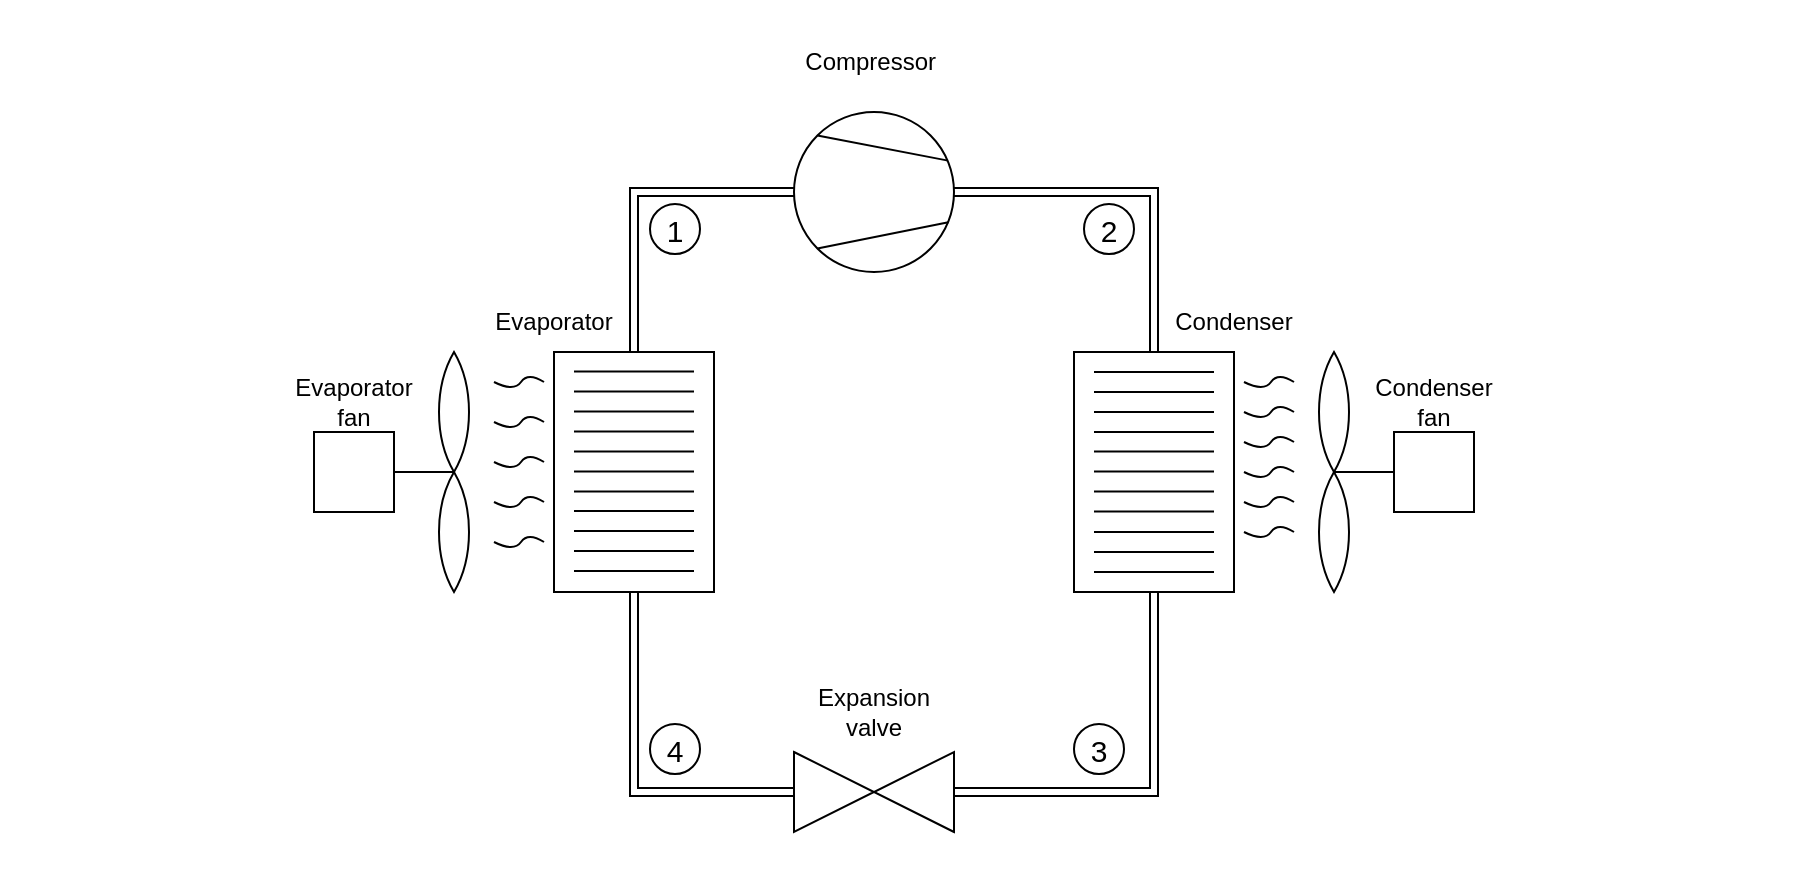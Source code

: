 <mxfile version="17.4.4" type="device"><diagram id="86LWPGzjrzok_drfQPmZ" name="Page-1"><mxGraphModel dx="1087" dy="529" grid="0" gridSize="10" guides="1" tooltips="1" connect="1" arrows="1" fold="1" page="1" pageScale="1" pageWidth="930" pageHeight="459" math="0" shadow="0"><root><mxCell id="0"/><mxCell id="1" parent="0"/><mxCell id="T0VQDDk7Vr0k8I6lb6Ah-1" value="" style="group" parent="1" vertex="1" connectable="0"><mxGeometry x="13" y="14" width="900" height="440" as="geometry"/></mxCell><mxCell id="ViR2Tt4yyh8v6bLRr8B0-2" value="" style="ellipse;whiteSpace=wrap;html=1;aspect=fixed;" parent="T0VQDDk7Vr0k8I6lb6Ah-1" vertex="1"><mxGeometry x="397" y="56" width="80" height="80" as="geometry"/></mxCell><mxCell id="ViR2Tt4yyh8v6bLRr8B0-4" value="" style="rounded=0;whiteSpace=wrap;html=1;" parent="T0VQDDk7Vr0k8I6lb6Ah-1" vertex="1"><mxGeometry x="537" y="176" width="80" height="120" as="geometry"/></mxCell><mxCell id="ViR2Tt4yyh8v6bLRr8B0-5" value="" style="rounded=0;whiteSpace=wrap;html=1;" parent="T0VQDDk7Vr0k8I6lb6Ah-1" vertex="1"><mxGeometry x="277" y="176" width="80" height="120" as="geometry"/></mxCell><mxCell id="ViR2Tt4yyh8v6bLRr8B0-6" value="" style="triangle;whiteSpace=wrap;html=1;rotation=-180;" parent="T0VQDDk7Vr0k8I6lb6Ah-1" vertex="1"><mxGeometry x="437" y="376" width="40" height="40" as="geometry"/></mxCell><mxCell id="ViR2Tt4yyh8v6bLRr8B0-7" value="" style="triangle;whiteSpace=wrap;html=1;" parent="T0VQDDk7Vr0k8I6lb6Ah-1" vertex="1"><mxGeometry x="397" y="376" width="40" height="40" as="geometry"/></mxCell><mxCell id="ViR2Tt4yyh8v6bLRr8B0-15" value="" style="whiteSpace=wrap;html=1;shape=mxgraph.basic.pointed_oval" parent="T0VQDDk7Vr0k8I6lb6Ah-1" vertex="1"><mxGeometry x="657" y="176" width="20" height="60" as="geometry"/></mxCell><mxCell id="ViR2Tt4yyh8v6bLRr8B0-16" value="" style="whiteSpace=wrap;html=1;shape=mxgraph.basic.pointed_oval" parent="T0VQDDk7Vr0k8I6lb6Ah-1" vertex="1"><mxGeometry x="657" y="236" width="20" height="60" as="geometry"/></mxCell><mxCell id="ViR2Tt4yyh8v6bLRr8B0-18" value="" style="endArrow=none;html=1;rounded=0;entryX=0.5;entryY=0;entryDx=0;entryDy=0;entryPerimeter=0;" parent="T0VQDDk7Vr0k8I6lb6Ah-1" target="ViR2Tt4yyh8v6bLRr8B0-16" edge="1"><mxGeometry width="50" height="50" relative="1" as="geometry"><mxPoint x="697" y="236" as="sourcePoint"/><mxPoint x="667" y="246" as="targetPoint"/></mxGeometry></mxCell><mxCell id="ViR2Tt4yyh8v6bLRr8B0-19" value="" style="rounded=0;whiteSpace=wrap;html=1;" parent="T0VQDDk7Vr0k8I6lb6Ah-1" vertex="1"><mxGeometry x="697" y="216" width="40" height="40" as="geometry"/></mxCell><mxCell id="ViR2Tt4yyh8v6bLRr8B0-20" value="" style="whiteSpace=wrap;html=1;shape=mxgraph.basic.pointed_oval" parent="T0VQDDk7Vr0k8I6lb6Ah-1" vertex="1"><mxGeometry x="217" y="176" width="20" height="60" as="geometry"/></mxCell><mxCell id="ViR2Tt4yyh8v6bLRr8B0-21" value="" style="whiteSpace=wrap;html=1;shape=mxgraph.basic.pointed_oval" parent="T0VQDDk7Vr0k8I6lb6Ah-1" vertex="1"><mxGeometry x="217" y="236" width="20" height="60" as="geometry"/></mxCell><mxCell id="ViR2Tt4yyh8v6bLRr8B0-22" value="" style="endArrow=none;html=1;rounded=0;entryX=0.5;entryY=0;entryDx=0;entryDy=0;entryPerimeter=0;exitX=1;exitY=0.5;exitDx=0;exitDy=0;" parent="T0VQDDk7Vr0k8I6lb6Ah-1" source="ViR2Tt4yyh8v6bLRr8B0-23" target="ViR2Tt4yyh8v6bLRr8B0-21" edge="1"><mxGeometry width="50" height="50" relative="1" as="geometry"><mxPoint x="197" y="236" as="sourcePoint"/><mxPoint x="167" y="246" as="targetPoint"/></mxGeometry></mxCell><mxCell id="ViR2Tt4yyh8v6bLRr8B0-23" value="" style="rounded=0;whiteSpace=wrap;html=1;" parent="T0VQDDk7Vr0k8I6lb6Ah-1" vertex="1"><mxGeometry x="157" y="216" width="40" height="40" as="geometry"/></mxCell><mxCell id="ViR2Tt4yyh8v6bLRr8B0-27" value="" style="endArrow=none;html=1;rounded=0;entryX=1;entryY=0.5;entryDx=0;entryDy=0;exitX=0.5;exitY=0;exitDx=0;exitDy=0;shape=link;" parent="T0VQDDk7Vr0k8I6lb6Ah-1" source="ViR2Tt4yyh8v6bLRr8B0-4" edge="1"><mxGeometry width="50" height="50" relative="1" as="geometry"><mxPoint x="387" y="346" as="sourcePoint"/><mxPoint x="477" y="96" as="targetPoint"/><Array as="points"><mxPoint x="577" y="96"/></Array></mxGeometry></mxCell><mxCell id="ViR2Tt4yyh8v6bLRr8B0-28" value="" style="endArrow=none;html=1;rounded=0;entryX=0.5;entryY=1;entryDx=0;entryDy=0;exitX=0;exitY=0.5;exitDx=0;exitDy=0;shape=link;" parent="T0VQDDk7Vr0k8I6lb6Ah-1" source="ViR2Tt4yyh8v6bLRr8B0-6" target="ViR2Tt4yyh8v6bLRr8B0-4" edge="1"><mxGeometry width="50" height="50" relative="1" as="geometry"><mxPoint x="537" y="396" as="sourcePoint"/><mxPoint x="487" y="106" as="targetPoint"/><Array as="points"><mxPoint x="577" y="396"/></Array></mxGeometry></mxCell><mxCell id="ViR2Tt4yyh8v6bLRr8B0-32" value="" style="endArrow=none;html=1;rounded=0;exitX=0.5;exitY=1;exitDx=0;exitDy=0;entryX=0;entryY=0.5;entryDx=0;entryDy=0;shape=link;" parent="T0VQDDk7Vr0k8I6lb6Ah-1" source="ViR2Tt4yyh8v6bLRr8B0-5" target="ViR2Tt4yyh8v6bLRr8B0-7" edge="1"><mxGeometry width="50" height="50" relative="1" as="geometry"><mxPoint x="487" y="406" as="sourcePoint"/><mxPoint x="647" y="406" as="targetPoint"/><Array as="points"><mxPoint x="317" y="396"/></Array></mxGeometry></mxCell><mxCell id="ViR2Tt4yyh8v6bLRr8B0-33" value="" style="endArrow=none;html=1;rounded=0;entryX=0.5;entryY=0;entryDx=0;entryDy=0;exitX=0;exitY=0.5;exitDx=0;exitDy=0;shape=link;" parent="T0VQDDk7Vr0k8I6lb6Ah-1" source="ViR2Tt4yyh8v6bLRr8B0-2" target="ViR2Tt4yyh8v6bLRr8B0-5" edge="1"><mxGeometry width="50" height="50" relative="1" as="geometry"><mxPoint x="337" y="66" as="sourcePoint"/><mxPoint x="407" y="406" as="targetPoint"/><Array as="points"><mxPoint x="317" y="96"/></Array></mxGeometry></mxCell><mxCell id="ViR2Tt4yyh8v6bLRr8B0-34" value="" style="endArrow=none;html=1;rounded=0;entryX=0.963;entryY=0.304;entryDx=0;entryDy=0;entryPerimeter=0;exitX=0;exitY=0;exitDx=0;exitDy=0;" parent="T0VQDDk7Vr0k8I6lb6Ah-1" source="ViR2Tt4yyh8v6bLRr8B0-2" target="ViR2Tt4yyh8v6bLRr8B0-2" edge="1"><mxGeometry width="50" height="50" relative="1" as="geometry"><mxPoint x="527" y="296" as="sourcePoint"/><mxPoint x="577" y="246" as="targetPoint"/></mxGeometry></mxCell><mxCell id="ViR2Tt4yyh8v6bLRr8B0-35" value="" style="endArrow=none;html=1;rounded=0;entryX=0.965;entryY=0.689;entryDx=0;entryDy=0;exitX=0;exitY=1;exitDx=0;exitDy=0;entryPerimeter=0;" parent="T0VQDDk7Vr0k8I6lb6Ah-1" source="ViR2Tt4yyh8v6bLRr8B0-2" target="ViR2Tt4yyh8v6bLRr8B0-2" edge="1"><mxGeometry width="50" height="50" relative="1" as="geometry"><mxPoint x="507" y="56" as="sourcePoint"/><mxPoint x="479.64" y="84.24" as="targetPoint"/></mxGeometry></mxCell><mxCell id="ViR2Tt4yyh8v6bLRr8B0-55" value="" style="endArrow=none;html=1;rounded=0;" parent="T0VQDDk7Vr0k8I6lb6Ah-1" edge="1"><mxGeometry width="50" height="50" relative="1" as="geometry"><mxPoint x="347" y="215.77" as="sourcePoint"/><mxPoint x="287" y="215.77" as="targetPoint"/></mxGeometry></mxCell><mxCell id="ViR2Tt4yyh8v6bLRr8B0-56" value="" style="endArrow=none;html=1;rounded=0;" parent="T0VQDDk7Vr0k8I6lb6Ah-1" edge="1"><mxGeometry width="50" height="50" relative="1" as="geometry"><mxPoint x="347" y="225.77" as="sourcePoint"/><mxPoint x="287" y="225.77" as="targetPoint"/></mxGeometry></mxCell><mxCell id="ViR2Tt4yyh8v6bLRr8B0-57" value="" style="endArrow=none;html=1;rounded=0;" parent="T0VQDDk7Vr0k8I6lb6Ah-1" edge="1"><mxGeometry width="50" height="50" relative="1" as="geometry"><mxPoint x="347" y="235.77" as="sourcePoint"/><mxPoint x="287" y="235.77" as="targetPoint"/></mxGeometry></mxCell><mxCell id="ViR2Tt4yyh8v6bLRr8B0-58" value="" style="endArrow=none;html=1;rounded=0;" parent="T0VQDDk7Vr0k8I6lb6Ah-1" edge="1"><mxGeometry width="50" height="50" relative="1" as="geometry"><mxPoint x="347" y="245.77" as="sourcePoint"/><mxPoint x="287" y="245.77" as="targetPoint"/></mxGeometry></mxCell><mxCell id="ViR2Tt4yyh8v6bLRr8B0-59" value="" style="endArrow=none;html=1;rounded=0;" parent="T0VQDDk7Vr0k8I6lb6Ah-1" edge="1"><mxGeometry width="50" height="50" relative="1" as="geometry"><mxPoint x="347" y="255.46" as="sourcePoint"/><mxPoint x="287" y="255.46" as="targetPoint"/></mxGeometry></mxCell><mxCell id="ViR2Tt4yyh8v6bLRr8B0-60" value="" style="endArrow=none;html=1;rounded=0;" parent="T0VQDDk7Vr0k8I6lb6Ah-1" edge="1"><mxGeometry width="50" height="50" relative="1" as="geometry"><mxPoint x="347" y="265.46" as="sourcePoint"/><mxPoint x="287" y="265.46" as="targetPoint"/></mxGeometry></mxCell><mxCell id="ViR2Tt4yyh8v6bLRr8B0-61" value="" style="endArrow=none;html=1;rounded=0;" parent="T0VQDDk7Vr0k8I6lb6Ah-1" edge="1"><mxGeometry width="50" height="50" relative="1" as="geometry"><mxPoint x="347" y="275.46" as="sourcePoint"/><mxPoint x="287" y="275.46" as="targetPoint"/></mxGeometry></mxCell><mxCell id="ViR2Tt4yyh8v6bLRr8B0-62" value="" style="endArrow=none;html=1;rounded=0;" parent="T0VQDDk7Vr0k8I6lb6Ah-1" edge="1"><mxGeometry width="50" height="50" relative="1" as="geometry"><mxPoint x="347" y="285.46" as="sourcePoint"/><mxPoint x="287" y="285.46" as="targetPoint"/></mxGeometry></mxCell><mxCell id="ViR2Tt4yyh8v6bLRr8B0-63" value="" style="endArrow=none;html=1;rounded=0;" parent="T0VQDDk7Vr0k8I6lb6Ah-1" edge="1"><mxGeometry width="50" height="50" relative="1" as="geometry"><mxPoint x="607" y="186" as="sourcePoint"/><mxPoint x="547" y="186" as="targetPoint"/></mxGeometry></mxCell><mxCell id="ViR2Tt4yyh8v6bLRr8B0-64" value="" style="endArrow=none;html=1;rounded=0;" parent="T0VQDDk7Vr0k8I6lb6Ah-1" edge="1"><mxGeometry width="50" height="50" relative="1" as="geometry"><mxPoint x="607" y="196" as="sourcePoint"/><mxPoint x="547" y="196" as="targetPoint"/></mxGeometry></mxCell><mxCell id="ViR2Tt4yyh8v6bLRr8B0-65" value="" style="endArrow=none;html=1;rounded=0;" parent="T0VQDDk7Vr0k8I6lb6Ah-1" edge="1"><mxGeometry width="50" height="50" relative="1" as="geometry"><mxPoint x="607" y="206" as="sourcePoint"/><mxPoint x="547" y="206" as="targetPoint"/></mxGeometry></mxCell><mxCell id="ViR2Tt4yyh8v6bLRr8B0-66" value="" style="endArrow=none;html=1;rounded=0;" parent="T0VQDDk7Vr0k8I6lb6Ah-1" edge="1"><mxGeometry width="50" height="50" relative="1" as="geometry"><mxPoint x="607" y="216" as="sourcePoint"/><mxPoint x="547" y="216" as="targetPoint"/></mxGeometry></mxCell><mxCell id="ViR2Tt4yyh8v6bLRr8B0-67" value="" style="endArrow=none;html=1;rounded=0;" parent="T0VQDDk7Vr0k8I6lb6Ah-1" edge="1"><mxGeometry width="50" height="50" relative="1" as="geometry"><mxPoint x="607" y="225.69" as="sourcePoint"/><mxPoint x="547" y="225.69" as="targetPoint"/></mxGeometry></mxCell><mxCell id="ViR2Tt4yyh8v6bLRr8B0-68" value="" style="endArrow=none;html=1;rounded=0;" parent="T0VQDDk7Vr0k8I6lb6Ah-1" edge="1"><mxGeometry width="50" height="50" relative="1" as="geometry"><mxPoint x="607" y="235.69" as="sourcePoint"/><mxPoint x="547" y="235.69" as="targetPoint"/></mxGeometry></mxCell><mxCell id="ViR2Tt4yyh8v6bLRr8B0-69" value="" style="endArrow=none;html=1;rounded=0;" parent="T0VQDDk7Vr0k8I6lb6Ah-1" edge="1"><mxGeometry width="50" height="50" relative="1" as="geometry"><mxPoint x="607" y="245.69" as="sourcePoint"/><mxPoint x="547" y="245.69" as="targetPoint"/></mxGeometry></mxCell><mxCell id="ViR2Tt4yyh8v6bLRr8B0-70" value="" style="endArrow=none;html=1;rounded=0;" parent="T0VQDDk7Vr0k8I6lb6Ah-1" edge="1"><mxGeometry width="50" height="50" relative="1" as="geometry"><mxPoint x="607" y="255.69" as="sourcePoint"/><mxPoint x="547" y="255.69" as="targetPoint"/></mxGeometry></mxCell><mxCell id="ViR2Tt4yyh8v6bLRr8B0-71" value="" style="endArrow=none;html=1;rounded=0;" parent="T0VQDDk7Vr0k8I6lb6Ah-1" edge="1"><mxGeometry width="50" height="50" relative="1" as="geometry"><mxPoint x="607" y="266.0" as="sourcePoint"/><mxPoint x="547" y="266.0" as="targetPoint"/></mxGeometry></mxCell><mxCell id="ViR2Tt4yyh8v6bLRr8B0-72" value="" style="endArrow=none;html=1;rounded=0;" parent="T0VQDDk7Vr0k8I6lb6Ah-1" edge="1"><mxGeometry width="50" height="50" relative="1" as="geometry"><mxPoint x="607" y="276.0" as="sourcePoint"/><mxPoint x="547" y="276.0" as="targetPoint"/></mxGeometry></mxCell><mxCell id="ViR2Tt4yyh8v6bLRr8B0-73" value="" style="endArrow=none;html=1;rounded=0;" parent="T0VQDDk7Vr0k8I6lb6Ah-1" edge="1"><mxGeometry width="50" height="50" relative="1" as="geometry"><mxPoint x="607" y="286.0" as="sourcePoint"/><mxPoint x="547" y="286.0" as="targetPoint"/></mxGeometry></mxCell><mxCell id="ViR2Tt4yyh8v6bLRr8B0-74" value="" style="endArrow=none;html=1;rounded=0;" parent="T0VQDDk7Vr0k8I6lb6Ah-1" edge="1"><mxGeometry width="50" height="50" relative="1" as="geometry"><mxPoint x="347" y="185.77" as="sourcePoint"/><mxPoint x="287" y="185.77" as="targetPoint"/></mxGeometry></mxCell><mxCell id="ViR2Tt4yyh8v6bLRr8B0-75" value="" style="endArrow=none;html=1;rounded=0;" parent="T0VQDDk7Vr0k8I6lb6Ah-1" edge="1"><mxGeometry width="50" height="50" relative="1" as="geometry"><mxPoint x="347" y="195.77" as="sourcePoint"/><mxPoint x="287" y="195.77" as="targetPoint"/></mxGeometry></mxCell><mxCell id="ViR2Tt4yyh8v6bLRr8B0-76" value="" style="endArrow=none;html=1;rounded=0;" parent="T0VQDDk7Vr0k8I6lb6Ah-1" edge="1"><mxGeometry width="50" height="50" relative="1" as="geometry"><mxPoint x="347" y="205.77" as="sourcePoint"/><mxPoint x="287" y="205.77" as="targetPoint"/></mxGeometry></mxCell><mxCell id="ViR2Tt4yyh8v6bLRr8B0-86" value="Compressor&amp;nbsp;" style="text;html=1;strokeColor=none;fillColor=none;align=center;verticalAlign=middle;whiteSpace=wrap;rounded=0;" parent="T0VQDDk7Vr0k8I6lb6Ah-1" vertex="1"><mxGeometry x="407" y="16" width="60" height="30" as="geometry"/></mxCell><mxCell id="ViR2Tt4yyh8v6bLRr8B0-88" value="Condenser" style="text;html=1;strokeColor=none;fillColor=none;align=center;verticalAlign=middle;whiteSpace=wrap;rounded=0;" parent="T0VQDDk7Vr0k8I6lb6Ah-1" vertex="1"><mxGeometry x="587" y="146" width="60" height="30" as="geometry"/></mxCell><mxCell id="ViR2Tt4yyh8v6bLRr8B0-89" value="Evaporator" style="text;html=1;strokeColor=none;fillColor=none;align=center;verticalAlign=middle;whiteSpace=wrap;rounded=0;" parent="T0VQDDk7Vr0k8I6lb6Ah-1" vertex="1"><mxGeometry x="247" y="146" width="60" height="30" as="geometry"/></mxCell><mxCell id="ViR2Tt4yyh8v6bLRr8B0-92" value="Expansion valve" style="text;html=1;strokeColor=none;fillColor=none;align=center;verticalAlign=middle;whiteSpace=wrap;rounded=0;" parent="T0VQDDk7Vr0k8I6lb6Ah-1" vertex="1"><mxGeometry x="407" y="341" width="60" height="30" as="geometry"/></mxCell><mxCell id="ViR2Tt4yyh8v6bLRr8B0-94" value="Evaporator&lt;br&gt;fan" style="text;html=1;strokeColor=none;fillColor=none;align=center;verticalAlign=middle;whiteSpace=wrap;rounded=0;" parent="T0VQDDk7Vr0k8I6lb6Ah-1" vertex="1"><mxGeometry x="147" y="186" width="60" height="30" as="geometry"/></mxCell><mxCell id="ViR2Tt4yyh8v6bLRr8B0-95" value="Condenser&lt;br&gt;fan" style="text;html=1;strokeColor=none;fillColor=none;align=center;verticalAlign=middle;whiteSpace=wrap;rounded=0;" parent="T0VQDDk7Vr0k8I6lb6Ah-1" vertex="1"><mxGeometry x="687" y="186" width="60" height="30" as="geometry"/></mxCell><mxCell id="ViR2Tt4yyh8v6bLRr8B0-98" value="" style="curved=1;endArrow=none;html=1;rounded=0;anchorPointDirection=1;endFill=0;" parent="T0VQDDk7Vr0k8I6lb6Ah-1" edge="1"><mxGeometry width="50" height="50" relative="1" as="geometry"><mxPoint x="247" y="211" as="sourcePoint"/><mxPoint x="272" y="211" as="targetPoint"/><Array as="points"><mxPoint x="257" y="216"/><mxPoint x="264" y="206"/></Array></mxGeometry></mxCell><mxCell id="ViR2Tt4yyh8v6bLRr8B0-99" value="" style="curved=1;endArrow=none;html=1;rounded=0;anchorPointDirection=1;endFill=0;" parent="T0VQDDk7Vr0k8I6lb6Ah-1" edge="1"><mxGeometry width="50" height="50" relative="1" as="geometry"><mxPoint x="247" y="231.0" as="sourcePoint"/><mxPoint x="272" y="231.0" as="targetPoint"/><Array as="points"><mxPoint x="257" y="236"/><mxPoint x="264" y="226"/></Array></mxGeometry></mxCell><mxCell id="ViR2Tt4yyh8v6bLRr8B0-100" value="" style="curved=1;endArrow=none;html=1;rounded=0;anchorPointDirection=1;endFill=0;" parent="T0VQDDk7Vr0k8I6lb6Ah-1" edge="1"><mxGeometry width="50" height="50" relative="1" as="geometry"><mxPoint x="247" y="251.0" as="sourcePoint"/><mxPoint x="272" y="251.0" as="targetPoint"/><Array as="points"><mxPoint x="257" y="256"/><mxPoint x="264" y="246"/></Array></mxGeometry></mxCell><mxCell id="ViR2Tt4yyh8v6bLRr8B0-101" value="" style="curved=1;endArrow=none;html=1;rounded=0;anchorPointDirection=1;endFill=0;" parent="T0VQDDk7Vr0k8I6lb6Ah-1" edge="1"><mxGeometry width="50" height="50" relative="1" as="geometry"><mxPoint x="247" y="271.0" as="sourcePoint"/><mxPoint x="272" y="271.0" as="targetPoint"/><Array as="points"><mxPoint x="257" y="276"/><mxPoint x="264" y="266"/></Array></mxGeometry></mxCell><mxCell id="ViR2Tt4yyh8v6bLRr8B0-102" value="" style="curved=1;endArrow=none;html=1;rounded=0;anchorPointDirection=1;endFill=0;" parent="T0VQDDk7Vr0k8I6lb6Ah-1" edge="1"><mxGeometry width="50" height="50" relative="1" as="geometry"><mxPoint x="247" y="191.0" as="sourcePoint"/><mxPoint x="272" y="191.0" as="targetPoint"/><Array as="points"><mxPoint x="257" y="196"/><mxPoint x="264" y="186"/></Array></mxGeometry></mxCell><mxCell id="ViR2Tt4yyh8v6bLRr8B0-108" value="" style="curved=1;endArrow=none;html=1;rounded=0;anchorPointDirection=1;endFill=0;" parent="T0VQDDk7Vr0k8I6lb6Ah-1" edge="1"><mxGeometry width="50" height="50" relative="1" as="geometry"><mxPoint x="622" y="191.0" as="sourcePoint"/><mxPoint x="647" y="191.0" as="targetPoint"/><Array as="points"><mxPoint x="632" y="196"/><mxPoint x="639" y="186"/></Array></mxGeometry></mxCell><mxCell id="ViR2Tt4yyh8v6bLRr8B0-110" value="" style="curved=1;endArrow=none;html=1;rounded=0;anchorPointDirection=1;endFill=0;" parent="T0VQDDk7Vr0k8I6lb6Ah-1" edge="1"><mxGeometry width="50" height="50" relative="1" as="geometry"><mxPoint x="622" y="206.0" as="sourcePoint"/><mxPoint x="647" y="206.0" as="targetPoint"/><Array as="points"><mxPoint x="632" y="211"/><mxPoint x="639" y="201"/></Array></mxGeometry></mxCell><mxCell id="ViR2Tt4yyh8v6bLRr8B0-111" value="" style="curved=1;endArrow=none;html=1;rounded=0;anchorPointDirection=1;endFill=0;" parent="T0VQDDk7Vr0k8I6lb6Ah-1" edge="1"><mxGeometry width="50" height="50" relative="1" as="geometry"><mxPoint x="622" y="221.0" as="sourcePoint"/><mxPoint x="647" y="221.0" as="targetPoint"/><Array as="points"><mxPoint x="632" y="226"/><mxPoint x="639" y="216"/></Array></mxGeometry></mxCell><mxCell id="ViR2Tt4yyh8v6bLRr8B0-112" value="" style="curved=1;endArrow=none;html=1;rounded=0;anchorPointDirection=1;endFill=0;" parent="T0VQDDk7Vr0k8I6lb6Ah-1" edge="1"><mxGeometry width="50" height="50" relative="1" as="geometry"><mxPoint x="622" y="236.0" as="sourcePoint"/><mxPoint x="647" y="236.0" as="targetPoint"/><Array as="points"><mxPoint x="632" y="241"/><mxPoint x="639" y="231"/></Array></mxGeometry></mxCell><mxCell id="ViR2Tt4yyh8v6bLRr8B0-113" value="" style="curved=1;endArrow=none;html=1;rounded=0;anchorPointDirection=1;endFill=0;" parent="T0VQDDk7Vr0k8I6lb6Ah-1" edge="1"><mxGeometry width="50" height="50" relative="1" as="geometry"><mxPoint x="622" y="251.0" as="sourcePoint"/><mxPoint x="647" y="251.0" as="targetPoint"/><Array as="points"><mxPoint x="632" y="256"/><mxPoint x="639" y="246"/></Array></mxGeometry></mxCell><mxCell id="ViR2Tt4yyh8v6bLRr8B0-114" value="" style="curved=1;endArrow=none;html=1;rounded=0;anchorPointDirection=1;endFill=0;" parent="T0VQDDk7Vr0k8I6lb6Ah-1" edge="1"><mxGeometry width="50" height="50" relative="1" as="geometry"><mxPoint x="622" y="266.0" as="sourcePoint"/><mxPoint x="647" y="266.0" as="targetPoint"/><Array as="points"><mxPoint x="632" y="271"/><mxPoint x="639" y="261"/></Array></mxGeometry></mxCell><mxCell id="BIku93GV1AMmx44TNClJ-4" value="1" style="ellipse;whiteSpace=wrap;html=1;aspect=fixed;fontSize=15;" parent="T0VQDDk7Vr0k8I6lb6Ah-1" vertex="1"><mxGeometry x="325" y="102" width="25" height="25" as="geometry"/></mxCell><mxCell id="BIku93GV1AMmx44TNClJ-5" value="2" style="ellipse;whiteSpace=wrap;html=1;aspect=fixed;fontSize=15;" parent="T0VQDDk7Vr0k8I6lb6Ah-1" vertex="1"><mxGeometry x="542" y="102" width="25" height="25" as="geometry"/></mxCell><mxCell id="BIku93GV1AMmx44TNClJ-11" value="3" style="ellipse;whiteSpace=wrap;html=1;aspect=fixed;fontSize=15;" parent="T0VQDDk7Vr0k8I6lb6Ah-1" vertex="1"><mxGeometry x="537" y="362" width="25" height="25" as="geometry"/></mxCell><mxCell id="BIku93GV1AMmx44TNClJ-13" value="4" style="ellipse;whiteSpace=wrap;html=1;aspect=fixed;fontSize=15;" parent="T0VQDDk7Vr0k8I6lb6Ah-1" vertex="1"><mxGeometry x="325" y="362" width="25" height="25" as="geometry"/></mxCell></root></mxGraphModel></diagram></mxfile>